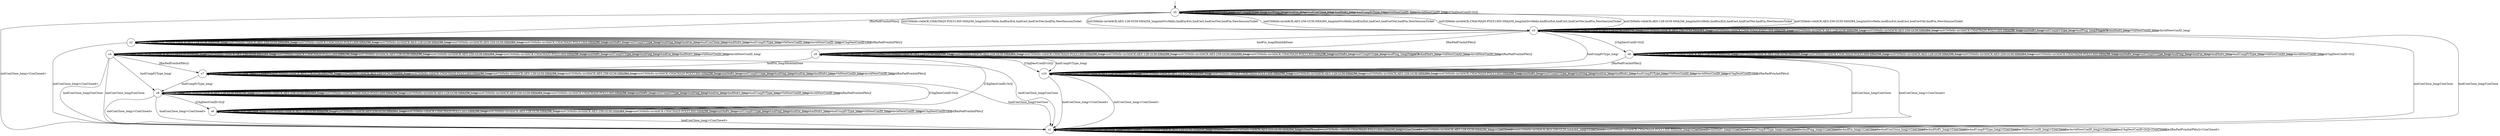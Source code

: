 digraph g {

s0 [shape="circle" label="s0"];
s1 [shape="circle" label="s1"];
s2 [shape="circle" label="s2"];
s3 [shape="circle" label="s3"];
s4 [shape="circle" label="s4"];
s5 [shape="circle" label="s5"];
s6 [shape="circle" label="s6"];
s7 [shape="circle" label="s7"];
s8 [shape="circle" label="s8"];
s9 [shape="circle" label="s9"];
s10 [shape="circle" label="s10"];
s0 -> s0 [label="initPing_long/PingACK "];
s0 -> s1 [label="initConClose_long/<ConClosed> "];
s0 -> s3 [label="initCltHello-vldACK:AES-128-GCM-SHA256_long/initSvrHello,hndEncExt,hndCert,hndCertVer,hndFin,NewSessionTicket "];
s0 -> s3 [label="initCltHello-vldACK:AES-256-GCM-SHA384_long/initSvrHello,hndEncExt,hndCert,hndCertVer,hndFin,NewSessionTicket "];
s0 -> s3 [label="initCltHello-vldACK:CHACHA20-POLY1305-SHA256_long/initSvrHello,hndEncExt,hndCert,hndCertVer,hndFin,NewSessionTicket "];
s0 -> s3 [label="initCltHello-invldACK:AES-128-GCM-SHA256_long/initSvrHello,hndEncExt,hndCert,hndCertVer,hndFin,NewSessionTicket "];
s0 -> s3 [label="initCltHello-invldACK:AES-256-GCM-SHA384_long/initSvrHello,hndEncExt,hndCert,hndCertVer,hndFin,NewSessionTicket "];
s0 -> s3 [label="initCltHello-invldACK:CHACHA20-POLY1305-SHA256_long/initSvrHello,hndEncExt,hndCert,hndCertVer,hndFin,NewSessionTicket "];
s0 -> s0 [label="initNoFr_long/ "];
s0 -> s0 [label="initUnxpFrType_long/ "];
s0 -> s0 [label="hndPing_long/ "];
s0 -> s0 [label="hndFin_long/ "];
s0 -> s0 [label="hndConClose_long/ "];
s0 -> s0 [label="hndNoFr_long/ "];
s0 -> s0 [label="hndUnxpFrType_long/ "];
s0 -> s0 [label="VldNewConID_long/ "];
s0 -> s0 [label="InvldNewConID_long/ "];
s0 -> s0 [label="[ChgDestConID-Ori]/ "];
s0 -> s2 [label="[RmPadFrmInitPkts]/ "];
s1 -> s1 [label="initPing_long/<ConClosed> "];
s1 -> s1 [label="initConClose_long/<ConClosed> "];
s1 -> s1 [label="initCltHello-vldACK:AES-128-GCM-SHA256_long/<ConClosed> "];
s1 -> s1 [label="initCltHello-vldACK:AES-256-GCM-SHA384_long/<ConClosed> "];
s1 -> s1 [label="initCltHello-vldACK:CHACHA20-POLY1305-SHA256_long/<ConClosed> "];
s1 -> s1 [label="initCltHello-invldACK:AES-128-GCM-SHA256_long/<ConClosed> "];
s1 -> s1 [label="initCltHello-invldACK:AES-256-GCM-SHA384_long/<ConClosed> "];
s1 -> s1 [label="initCltHello-invldACK:CHACHA20-POLY1305-SHA256_long/<ConClosed> "];
s1 -> s1 [label="initNoFr_long/<ConClosed> "];
s1 -> s1 [label="initUnxpFrType_long/<ConClosed> "];
s1 -> s1 [label="hndPing_long/<ConClosed> "];
s1 -> s1 [label="hndFin_long/<ConClosed> "];
s1 -> s1 [label="hndConClose_long/<ConClosed> "];
s1 -> s1 [label="hndNoFr_long/<ConClosed> "];
s1 -> s1 [label="hndUnxpFrType_long/<ConClosed> "];
s1 -> s1 [label="VldNewConID_long/<ConClosed> "];
s1 -> s1 [label="InvldNewConID_long/<ConClosed> "];
s1 -> s1 [label="[ChgDestConID-Ori]/<ConClosed> "];
s1 -> s1 [label="[RmPadFrmInitPkts]/<ConClosed> "];
s2 -> s2 [label="initPing_long/ "];
s2 -> s1 [label="initConClose_long/<ConClosed> "];
s2 -> s2 [label="initCltHello-vldACK:AES-128-GCM-SHA256_long/ "];
s2 -> s2 [label="initCltHello-vldACK:AES-256-GCM-SHA384_long/ "];
s2 -> s2 [label="initCltHello-vldACK:CHACHA20-POLY1305-SHA256_long/ "];
s2 -> s2 [label="initCltHello-invldACK:AES-128-GCM-SHA256_long/ "];
s2 -> s2 [label="initCltHello-invldACK:AES-256-GCM-SHA384_long/ "];
s2 -> s2 [label="initCltHello-invldACK:CHACHA20-POLY1305-SHA256_long/ "];
s2 -> s2 [label="initNoFr_long/ "];
s2 -> s2 [label="initUnxpFrType_long/ "];
s2 -> s2 [label="hndPing_long/ "];
s2 -> s2 [label="hndFin_long/ "];
s2 -> s2 [label="hndConClose_long/ "];
s2 -> s2 [label="hndNoFr_long/ "];
s2 -> s2 [label="hndUnxpFrType_long/ "];
s2 -> s2 [label="VldNewConID_long/ "];
s2 -> s2 [label="InvldNewConID_long/ "];
s2 -> s2 [label="[ChgDestConID-Ori]/ "];
s2 -> s2 [label="[RmPadFrmInitPkts]/ "];
s3 -> s3 [label="initPing_long/PingACK "];
s3 -> s1 [label="initConClose_long/ConClose "];
s3 -> s3 [label="initCltHello-vldACK:AES-128-GCM-SHA256_long/ "];
s3 -> s3 [label="initCltHello-vldACK:AES-256-GCM-SHA384_long/ "];
s3 -> s3 [label="initCltHello-vldACK:CHACHA20-POLY1305-SHA256_long/ "];
s3 -> s3 [label="initCltHello-invldACK:AES-128-GCM-SHA256_long/ "];
s3 -> s3 [label="initCltHello-invldACK:AES-256-GCM-SHA384_long/ "];
s3 -> s3 [label="initCltHello-invldACK:CHACHA20-POLY1305-SHA256_long/ "];
s3 -> s3 [label="initNoFr_long/ "];
s3 -> s3 [label="initUnxpFrType_long/ "];
s3 -> s3 [label="hndPing_long/PingACK "];
s3 -> s4 [label="hndFin_long/HndshkDone "];
s3 -> s1 [label="hndConClose_long/ConClose "];
s3 -> s3 [label="hndNoFr_long/ "];
s3 -> s10 [label="hndUnxpFrType_long/ "];
s3 -> s3 [label="VldNewConID_long/ "];
s3 -> s3 [label="InvldNewConID_long/ "];
s3 -> s8 [label="[ChgDestConID-Ori]/ "];
s3 -> s5 [label="[RmPadFrmInitPkts]/ "];
s4 -> s4 [label="initPing_long/ "];
s4 -> s1 [label="initConClose_long/ConClose "];
s4 -> s4 [label="initCltHello-vldACK:AES-128-GCM-SHA256_long/ "];
s4 -> s4 [label="initCltHello-vldACK:AES-256-GCM-SHA384_long/ "];
s4 -> s4 [label="initCltHello-vldACK:CHACHA20-POLY1305-SHA256_long/ "];
s4 -> s4 [label="initCltHello-invldACK:AES-128-GCM-SHA256_long/ "];
s4 -> s4 [label="initCltHello-invldACK:AES-256-GCM-SHA384_long/ "];
s4 -> s4 [label="initCltHello-invldACK:CHACHA20-POLY1305-SHA256_long/ "];
s4 -> s4 [label="initNoFr_long/ "];
s4 -> s4 [label="initUnxpFrType_long/ "];
s4 -> s4 [label="hndPing_long/ "];
s4 -> s4 [label="hndFin_long/ "];
s4 -> s1 [label="hndConClose_long/ConClose "];
s4 -> s4 [label="hndNoFr_long/ "];
s4 -> s9 [label="hndUnxpFrType_long/ "];
s4 -> s4 [label="VldNewConID_long/ "];
s4 -> s4 [label="InvldNewConID_long/ "];
s4 -> s6 [label="[ChgDestConID-Ori]/ "];
s4 -> s7 [label="[RmPadFrmInitPkts]/ "];
s5 -> s5 [label="initPing_long/ "];
s5 -> s5 [label="initConClose_long/<ConAct> "];
s5 -> s5 [label="initCltHello-vldACK:AES-128-GCM-SHA256_long/ "];
s5 -> s5 [label="initCltHello-vldACK:AES-256-GCM-SHA384_long/ "];
s5 -> s5 [label="initCltHello-vldACK:CHACHA20-POLY1305-SHA256_long/ "];
s5 -> s5 [label="initCltHello-invldACK:AES-128-GCM-SHA256_long/ "];
s5 -> s5 [label="initCltHello-invldACK:AES-256-GCM-SHA384_long/ "];
s5 -> s5 [label="initCltHello-invldACK:CHACHA20-POLY1305-SHA256_long/ "];
s5 -> s5 [label="initNoFr_long/ "];
s5 -> s5 [label="initUnxpFrType_long/ "];
s5 -> s5 [label="hndPing_long/PingACK "];
s5 -> s7 [label="hndFin_long/HndshkDone "];
s5 -> s1 [label="hndConClose_long/ConClose "];
s5 -> s5 [label="hndNoFr_long/ "];
s5 -> s10 [label="hndUnxpFrType_long/ "];
s5 -> s5 [label="VldNewConID_long/ "];
s5 -> s5 [label="InvldNewConID_long/ "];
s5 -> s10 [label="[ChgDestConID-Ori]/ "];
s5 -> s5 [label="[RmPadFrmInitPkts]/ "];
s6 -> s6 [label="initPing_long/ "];
s6 -> s6 [label="initConClose_long/ "];
s6 -> s6 [label="initCltHello-vldACK:AES-128-GCM-SHA256_long/ "];
s6 -> s6 [label="initCltHello-vldACK:AES-256-GCM-SHA384_long/ "];
s6 -> s6 [label="initCltHello-vldACK:CHACHA20-POLY1305-SHA256_long/ "];
s6 -> s6 [label="initCltHello-invldACK:AES-128-GCM-SHA256_long/ "];
s6 -> s6 [label="initCltHello-invldACK:AES-256-GCM-SHA384_long/ "];
s6 -> s6 [label="initCltHello-invldACK:CHACHA20-POLY1305-SHA256_long/ "];
s6 -> s6 [label="initNoFr_long/ "];
s6 -> s6 [label="initUnxpFrType_long/ "];
s6 -> s6 [label="hndPing_long/ "];
s6 -> s6 [label="hndFin_long/ "];
s6 -> s1 [label="hndConClose_long/<ConClosed> "];
s6 -> s6 [label="hndNoFr_long/ "];
s6 -> s6 [label="hndUnxpFrType_long/ "];
s6 -> s6 [label="VldNewConID_long/ "];
s6 -> s6 [label="InvldNewConID_long/ "];
s6 -> s6 [label="[ChgDestConID-Ori]/ "];
s6 -> s6 [label="[RmPadFrmInitPkts]/ "];
s7 -> s7 [label="initPing_long/ "];
s7 -> s7 [label="initConClose_long/<ConAct> "];
s7 -> s7 [label="initCltHello-vldACK:AES-128-GCM-SHA256_long/ "];
s7 -> s7 [label="initCltHello-vldACK:AES-256-GCM-SHA384_long/ "];
s7 -> s7 [label="initCltHello-vldACK:CHACHA20-POLY1305-SHA256_long/ "];
s7 -> s7 [label="initCltHello-invldACK:AES-128-GCM-SHA256_long/ "];
s7 -> s7 [label="initCltHello-invldACK:AES-256-GCM-SHA384_long/ "];
s7 -> s7 [label="initCltHello-invldACK:CHACHA20-POLY1305-SHA256_long/ "];
s7 -> s7 [label="initNoFr_long/ "];
s7 -> s7 [label="initUnxpFrType_long/ "];
s7 -> s7 [label="hndPing_long/ "];
s7 -> s7 [label="hndFin_long/ "];
s7 -> s1 [label="hndConClose_long/ConClose "];
s7 -> s7 [label="hndNoFr_long/ "];
s7 -> s9 [label="hndUnxpFrType_long/ "];
s7 -> s7 [label="VldNewConID_long/ "];
s7 -> s7 [label="InvldNewConID_long/ "];
s7 -> s6 [label="[ChgDestConID-Ori]/ "];
s7 -> s7 [label="[RmPadFrmInitPkts]/ "];
s8 -> s8 [label="initPing_long/PingACK "];
s8 -> s1 [label="initConClose_long/ConClose "];
s8 -> s8 [label="initCltHello-vldACK:AES-128-GCM-SHA256_long/ "];
s8 -> s8 [label="initCltHello-vldACK:AES-256-GCM-SHA384_long/ "];
s8 -> s8 [label="initCltHello-vldACK:CHACHA20-POLY1305-SHA256_long/ "];
s8 -> s8 [label="initCltHello-invldACK:AES-128-GCM-SHA256_long/ "];
s8 -> s8 [label="initCltHello-invldACK:AES-256-GCM-SHA384_long/ "];
s8 -> s8 [label="initCltHello-invldACK:CHACHA20-POLY1305-SHA256_long/ "];
s8 -> s8 [label="initNoFr_long/ "];
s8 -> s8 [label="initUnxpFrType_long/ "];
s8 -> s8 [label="hndPing_long/ "];
s8 -> s8 [label="hndFin_long/ "];
s8 -> s1 [label="hndConClose_long/<ConClosed> "];
s8 -> s8 [label="hndNoFr_long/ "];
s8 -> s8 [label="hndUnxpFrType_long/ "];
s8 -> s8 [label="VldNewConID_long/ "];
s8 -> s8 [label="InvldNewConID_long/ "];
s8 -> s8 [label="[ChgDestConID-Ori]/ "];
s8 -> s10 [label="[RmPadFrmInitPkts]/ "];
s9 -> s9 [label="initPing_long/ "];
s9 -> s1 [label="initConClose_long/<ConClosed> "];
s9 -> s9 [label="initCltHello-vldACK:AES-128-GCM-SHA256_long/ "];
s9 -> s9 [label="initCltHello-vldACK:AES-256-GCM-SHA384_long/ "];
s9 -> s9 [label="initCltHello-vldACK:CHACHA20-POLY1305-SHA256_long/ "];
s9 -> s9 [label="initCltHello-invldACK:AES-128-GCM-SHA256_long/ "];
s9 -> s9 [label="initCltHello-invldACK:AES-256-GCM-SHA384_long/ "];
s9 -> s9 [label="initCltHello-invldACK:CHACHA20-POLY1305-SHA256_long/ "];
s9 -> s9 [label="initNoFr_long/ "];
s9 -> s9 [label="initUnxpFrType_long/ "];
s9 -> s9 [label="hndPing_long/ "];
s9 -> s9 [label="hndFin_long/ "];
s9 -> s1 [label="hndConClose_long/<ConClosed> "];
s9 -> s9 [label="hndNoFr_long/ "];
s9 -> s9 [label="hndUnxpFrType_long/ "];
s9 -> s9 [label="VldNewConID_long/ "];
s9 -> s9 [label="InvldNewConID_long/ "];
s9 -> s6 [label="[ChgDestConID-Ori]/ "];
s9 -> s9 [label="[RmPadFrmInitPkts]/ "];
s10 -> s10 [label="initPing_long/ "];
s10 -> s1 [label="initConClose_long/<ConClosed> "];
s10 -> s10 [label="initCltHello-vldACK:AES-128-GCM-SHA256_long/ "];
s10 -> s10 [label="initCltHello-vldACK:AES-256-GCM-SHA384_long/ "];
s10 -> s10 [label="initCltHello-vldACK:CHACHA20-POLY1305-SHA256_long/ "];
s10 -> s10 [label="initCltHello-invldACK:AES-128-GCM-SHA256_long/ "];
s10 -> s10 [label="initCltHello-invldACK:AES-256-GCM-SHA384_long/ "];
s10 -> s10 [label="initCltHello-invldACK:CHACHA20-POLY1305-SHA256_long/ "];
s10 -> s10 [label="initNoFr_long/ "];
s10 -> s10 [label="initUnxpFrType_long/ "];
s10 -> s10 [label="hndPing_long/ "];
s10 -> s10 [label="hndFin_long/ "];
s10 -> s1 [label="hndConClose_long/<ConClosed> "];
s10 -> s10 [label="hndNoFr_long/ "];
s10 -> s10 [label="hndUnxpFrType_long/ "];
s10 -> s10 [label="VldNewConID_long/ "];
s10 -> s10 [label="InvldNewConID_long/ "];
s10 -> s10 [label="[ChgDestConID-Ori]/ "];
s10 -> s10 [label="[RmPadFrmInitPkts]/ "];

__start0 [label="" shape="none" width="0" height="0"];
__start0 -> s0;

}
